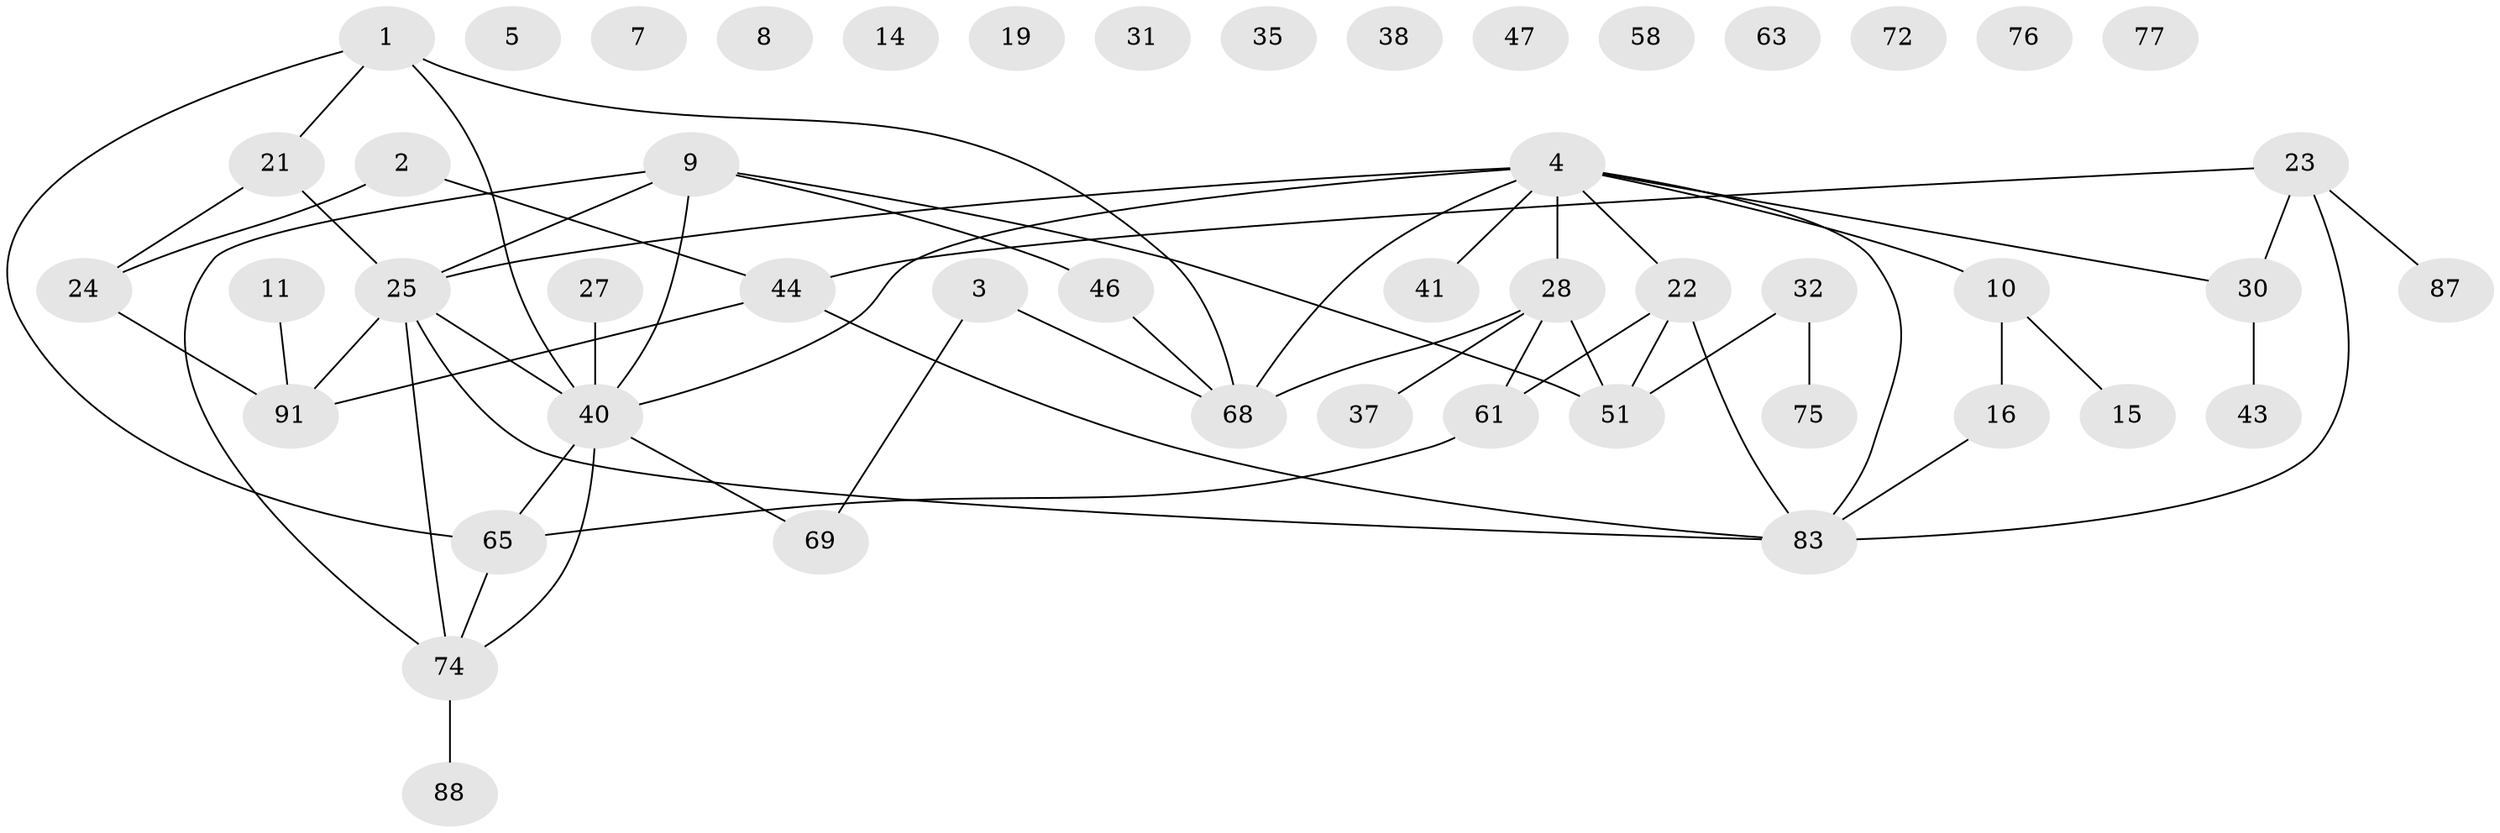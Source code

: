// original degree distribution, {3: 0.26851851851851855, 1: 0.25925925925925924, 2: 0.23148148148148148, 0: 0.10185185185185185, 4: 0.07407407407407407, 5: 0.037037037037037035, 6: 0.018518518518518517, 7: 0.009259259259259259}
// Generated by graph-tools (version 1.1) at 2025/16/03/04/25 18:16:43]
// undirected, 49 vertices, 57 edges
graph export_dot {
graph [start="1"]
  node [color=gray90,style=filled];
  1 [super="+18+59"];
  2 [super="+95"];
  3;
  4 [super="+6+94+13"];
  5 [super="+62"];
  7;
  8;
  9 [super="+17+12"];
  10 [super="+34+71"];
  11;
  14;
  15;
  16 [super="+53"];
  19 [super="+20"];
  21 [super="+92"];
  22 [super="+107"];
  23 [super="+57"];
  24 [super="+49"];
  25 [super="+48+26+29"];
  27;
  28 [super="+55+73+96"];
  30 [super="+54"];
  31;
  32;
  35;
  37 [super="+39"];
  38;
  40 [super="+50+45+42"];
  41;
  43;
  44 [super="+85+52"];
  46 [super="+80"];
  47;
  51 [super="+82"];
  58 [super="+70"];
  61 [super="+66+103"];
  63;
  65;
  68 [super="+86+84"];
  69 [super="+97"];
  72;
  74 [super="+101+78"];
  75 [super="+93+98"];
  76;
  77;
  83 [super="+90"];
  87;
  88;
  91 [super="+104"];
  1 -- 21;
  1 -- 65;
  1 -- 68;
  1 -- 40;
  2 -- 44;
  2 -- 24;
  3 -- 68;
  3 -- 69;
  4 -- 41;
  4 -- 25;
  4 -- 68;
  4 -- 83;
  4 -- 22;
  4 -- 40;
  4 -- 10;
  4 -- 28 [weight=2];
  4 -- 30;
  9 -- 46;
  9 -- 25;
  9 -- 51;
  9 -- 74;
  9 -- 40;
  10 -- 15;
  10 -- 16;
  11 -- 91;
  16 -- 83;
  21 -- 25;
  21 -- 24;
  22 -- 83;
  22 -- 61;
  22 -- 51;
  23 -- 83;
  23 -- 87;
  23 -- 44;
  23 -- 30;
  24 -- 91;
  25 -- 91;
  25 -- 83;
  25 -- 74;
  25 -- 40;
  27 -- 40;
  28 -- 61;
  28 -- 37;
  28 -- 51;
  28 -- 68;
  30 -- 43;
  32 -- 75;
  32 -- 51;
  40 -- 65;
  40 -- 74;
  40 -- 69;
  44 -- 91;
  44 -- 83;
  46 -- 68;
  61 -- 65;
  65 -- 74;
  74 -- 88;
}
